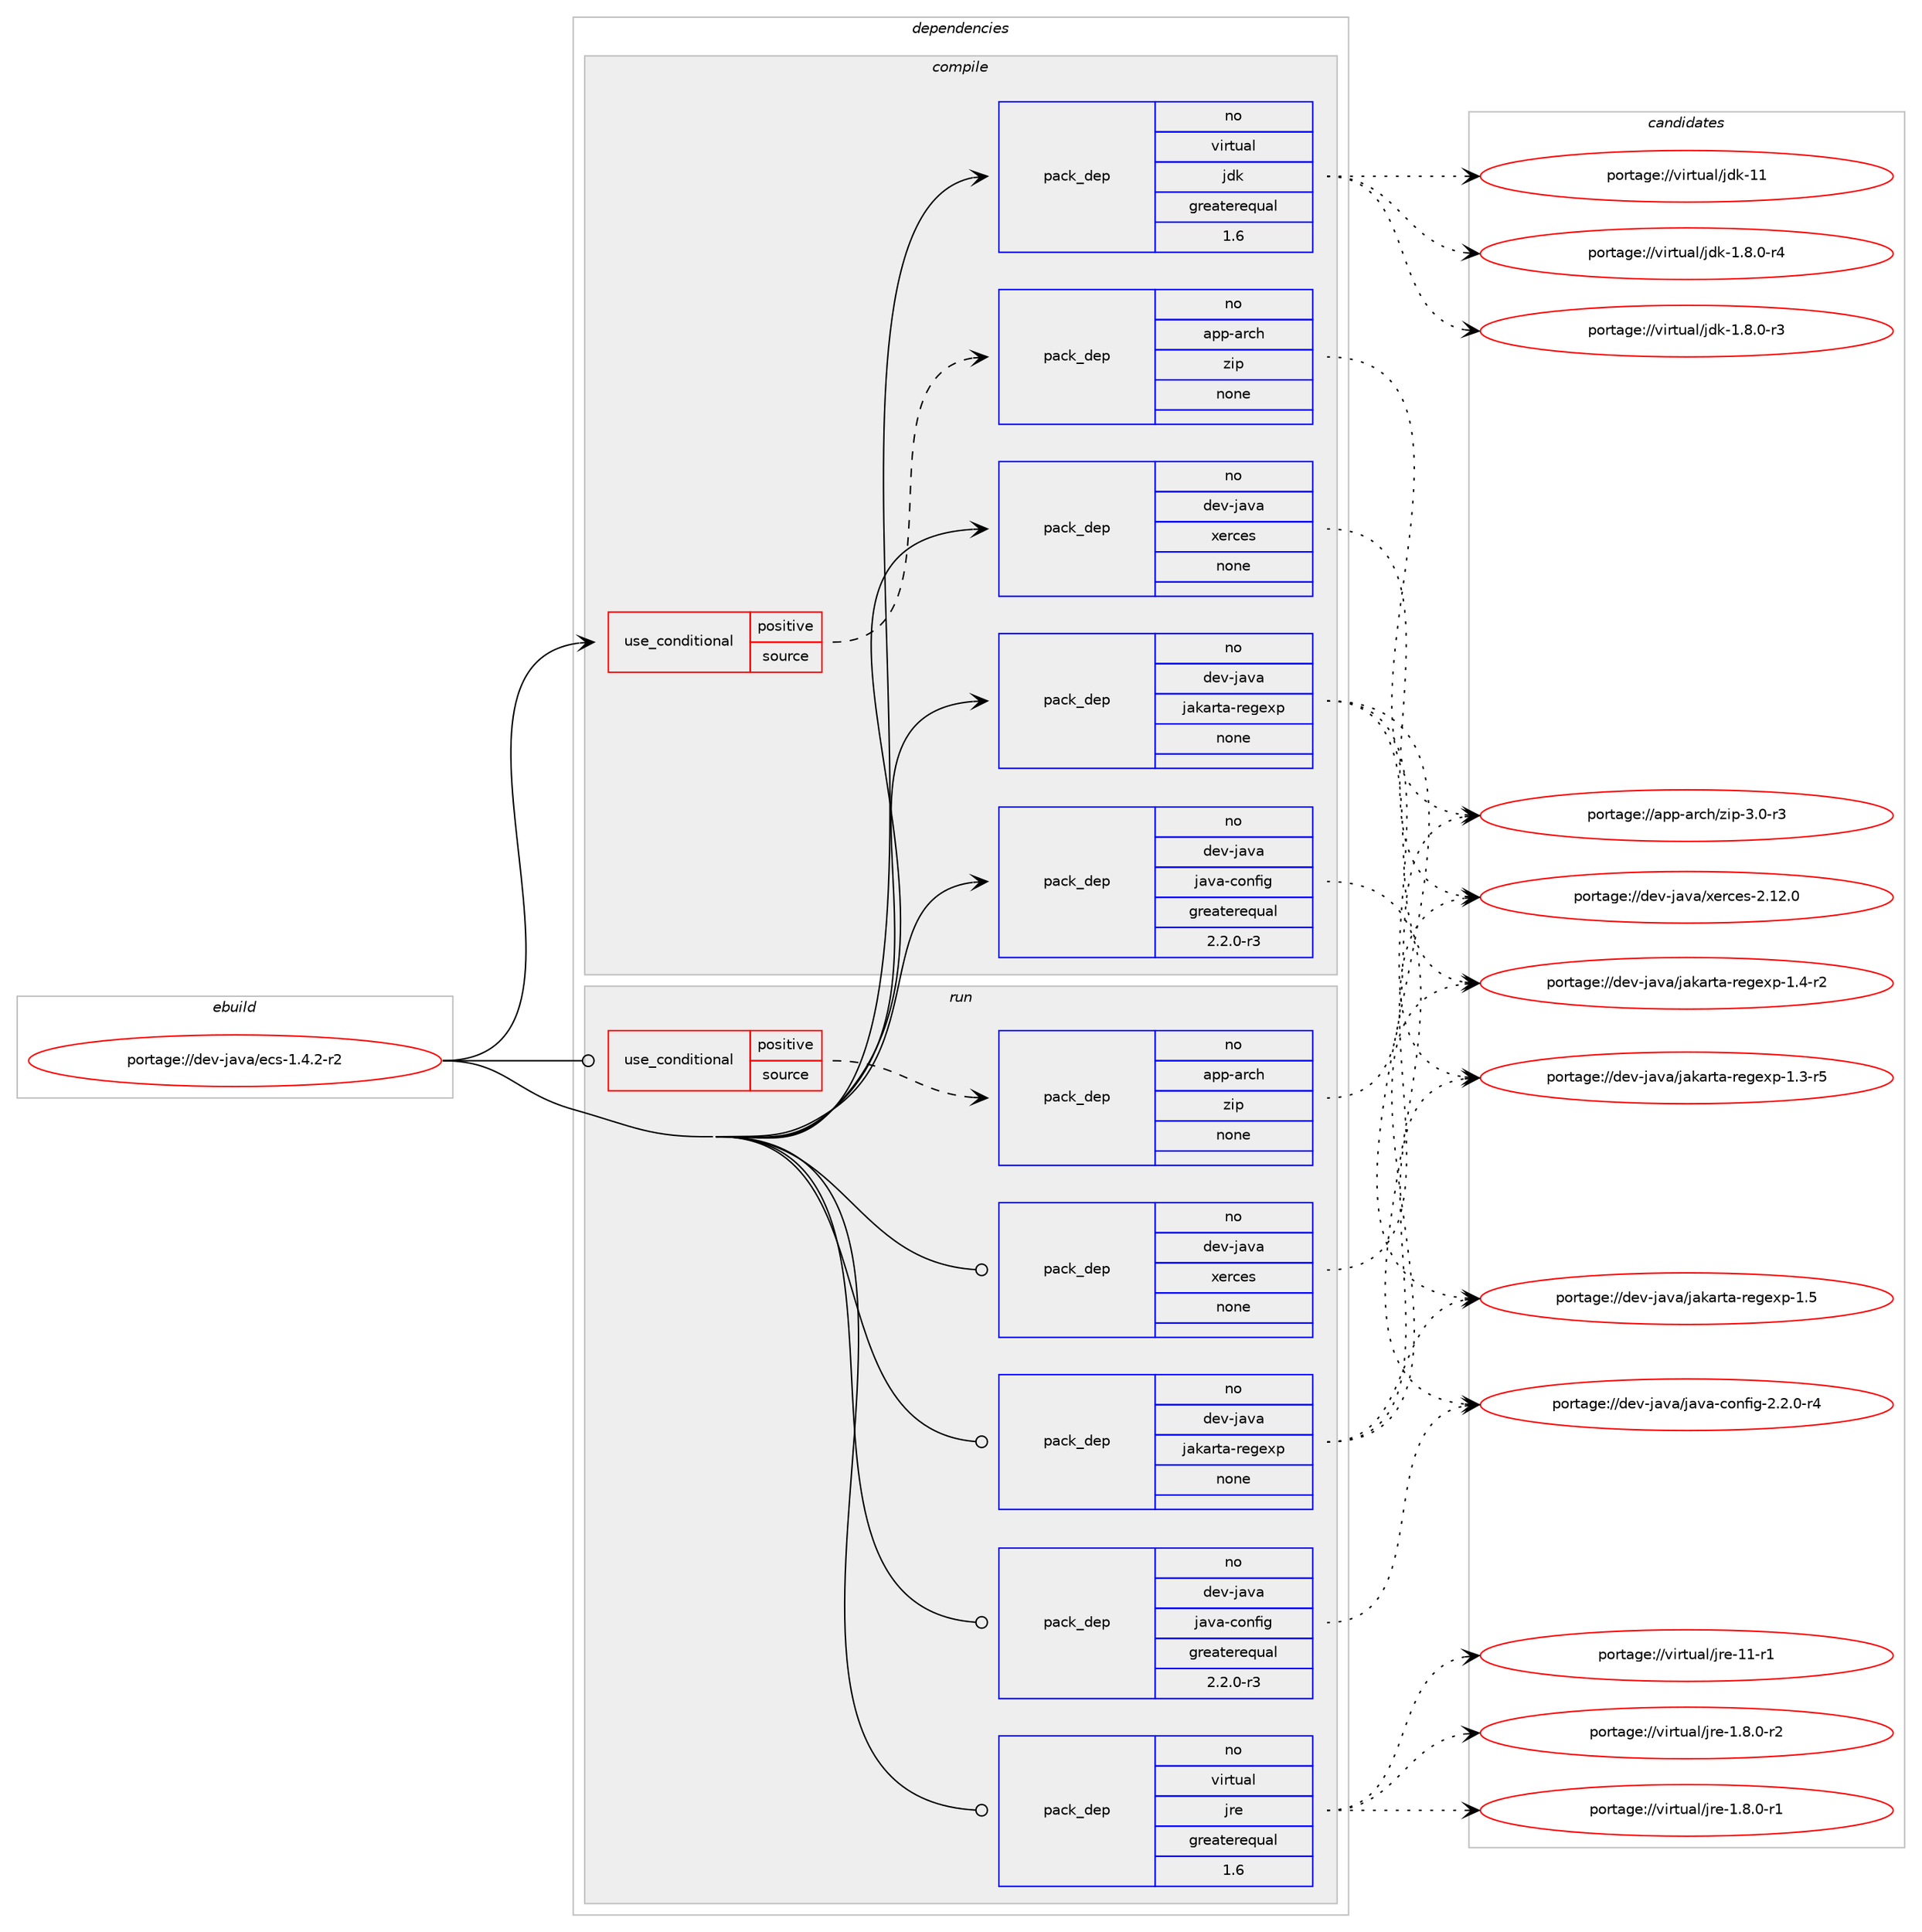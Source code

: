 digraph prolog {

# *************
# Graph options
# *************

newrank=true;
concentrate=true;
compound=true;
graph [rankdir=LR,fontname=Helvetica,fontsize=10,ranksep=1.5];#, ranksep=2.5, nodesep=0.2];
edge  [arrowhead=vee];
node  [fontname=Helvetica,fontsize=10];

# **********
# The ebuild
# **********

subgraph cluster_leftcol {
color=gray;
label=<<i>ebuild</i>>;
id [label="portage://dev-java/ecs-1.4.2-r2", color=red, width=4, href="../dev-java/ecs-1.4.2-r2.svg"];
}

# ****************
# The dependencies
# ****************

subgraph cluster_midcol {
color=gray;
label=<<i>dependencies</i>>;
subgraph cluster_compile {
fillcolor="#eeeeee";
style=filled;
label=<<i>compile</i>>;
subgraph cond130268 {
dependency532121 [label=<<TABLE BORDER="0" CELLBORDER="1" CELLSPACING="0" CELLPADDING="4"><TR><TD ROWSPAN="3" CELLPADDING="10">use_conditional</TD></TR><TR><TD>positive</TD></TR><TR><TD>source</TD></TR></TABLE>>, shape=none, color=red];
subgraph pack396234 {
dependency532122 [label=<<TABLE BORDER="0" CELLBORDER="1" CELLSPACING="0" CELLPADDING="4" WIDTH="220"><TR><TD ROWSPAN="6" CELLPADDING="30">pack_dep</TD></TR><TR><TD WIDTH="110">no</TD></TR><TR><TD>app-arch</TD></TR><TR><TD>zip</TD></TR><TR><TD>none</TD></TR><TR><TD></TD></TR></TABLE>>, shape=none, color=blue];
}
dependency532121:e -> dependency532122:w [weight=20,style="dashed",arrowhead="vee"];
}
id:e -> dependency532121:w [weight=20,style="solid",arrowhead="vee"];
subgraph pack396235 {
dependency532123 [label=<<TABLE BORDER="0" CELLBORDER="1" CELLSPACING="0" CELLPADDING="4" WIDTH="220"><TR><TD ROWSPAN="6" CELLPADDING="30">pack_dep</TD></TR><TR><TD WIDTH="110">no</TD></TR><TR><TD>dev-java</TD></TR><TR><TD>jakarta-regexp</TD></TR><TR><TD>none</TD></TR><TR><TD></TD></TR></TABLE>>, shape=none, color=blue];
}
id:e -> dependency532123:w [weight=20,style="solid",arrowhead="vee"];
subgraph pack396236 {
dependency532124 [label=<<TABLE BORDER="0" CELLBORDER="1" CELLSPACING="0" CELLPADDING="4" WIDTH="220"><TR><TD ROWSPAN="6" CELLPADDING="30">pack_dep</TD></TR><TR><TD WIDTH="110">no</TD></TR><TR><TD>dev-java</TD></TR><TR><TD>java-config</TD></TR><TR><TD>greaterequal</TD></TR><TR><TD>2.2.0-r3</TD></TR></TABLE>>, shape=none, color=blue];
}
id:e -> dependency532124:w [weight=20,style="solid",arrowhead="vee"];
subgraph pack396237 {
dependency532125 [label=<<TABLE BORDER="0" CELLBORDER="1" CELLSPACING="0" CELLPADDING="4" WIDTH="220"><TR><TD ROWSPAN="6" CELLPADDING="30">pack_dep</TD></TR><TR><TD WIDTH="110">no</TD></TR><TR><TD>dev-java</TD></TR><TR><TD>xerces</TD></TR><TR><TD>none</TD></TR><TR><TD></TD></TR></TABLE>>, shape=none, color=blue];
}
id:e -> dependency532125:w [weight=20,style="solid",arrowhead="vee"];
subgraph pack396238 {
dependency532126 [label=<<TABLE BORDER="0" CELLBORDER="1" CELLSPACING="0" CELLPADDING="4" WIDTH="220"><TR><TD ROWSPAN="6" CELLPADDING="30">pack_dep</TD></TR><TR><TD WIDTH="110">no</TD></TR><TR><TD>virtual</TD></TR><TR><TD>jdk</TD></TR><TR><TD>greaterequal</TD></TR><TR><TD>1.6</TD></TR></TABLE>>, shape=none, color=blue];
}
id:e -> dependency532126:w [weight=20,style="solid",arrowhead="vee"];
}
subgraph cluster_compileandrun {
fillcolor="#eeeeee";
style=filled;
label=<<i>compile and run</i>>;
}
subgraph cluster_run {
fillcolor="#eeeeee";
style=filled;
label=<<i>run</i>>;
subgraph cond130269 {
dependency532127 [label=<<TABLE BORDER="0" CELLBORDER="1" CELLSPACING="0" CELLPADDING="4"><TR><TD ROWSPAN="3" CELLPADDING="10">use_conditional</TD></TR><TR><TD>positive</TD></TR><TR><TD>source</TD></TR></TABLE>>, shape=none, color=red];
subgraph pack396239 {
dependency532128 [label=<<TABLE BORDER="0" CELLBORDER="1" CELLSPACING="0" CELLPADDING="4" WIDTH="220"><TR><TD ROWSPAN="6" CELLPADDING="30">pack_dep</TD></TR><TR><TD WIDTH="110">no</TD></TR><TR><TD>app-arch</TD></TR><TR><TD>zip</TD></TR><TR><TD>none</TD></TR><TR><TD></TD></TR></TABLE>>, shape=none, color=blue];
}
dependency532127:e -> dependency532128:w [weight=20,style="dashed",arrowhead="vee"];
}
id:e -> dependency532127:w [weight=20,style="solid",arrowhead="odot"];
subgraph pack396240 {
dependency532129 [label=<<TABLE BORDER="0" CELLBORDER="1" CELLSPACING="0" CELLPADDING="4" WIDTH="220"><TR><TD ROWSPAN="6" CELLPADDING="30">pack_dep</TD></TR><TR><TD WIDTH="110">no</TD></TR><TR><TD>dev-java</TD></TR><TR><TD>jakarta-regexp</TD></TR><TR><TD>none</TD></TR><TR><TD></TD></TR></TABLE>>, shape=none, color=blue];
}
id:e -> dependency532129:w [weight=20,style="solid",arrowhead="odot"];
subgraph pack396241 {
dependency532130 [label=<<TABLE BORDER="0" CELLBORDER="1" CELLSPACING="0" CELLPADDING="4" WIDTH="220"><TR><TD ROWSPAN="6" CELLPADDING="30">pack_dep</TD></TR><TR><TD WIDTH="110">no</TD></TR><TR><TD>dev-java</TD></TR><TR><TD>java-config</TD></TR><TR><TD>greaterequal</TD></TR><TR><TD>2.2.0-r3</TD></TR></TABLE>>, shape=none, color=blue];
}
id:e -> dependency532130:w [weight=20,style="solid",arrowhead="odot"];
subgraph pack396242 {
dependency532131 [label=<<TABLE BORDER="0" CELLBORDER="1" CELLSPACING="0" CELLPADDING="4" WIDTH="220"><TR><TD ROWSPAN="6" CELLPADDING="30">pack_dep</TD></TR><TR><TD WIDTH="110">no</TD></TR><TR><TD>dev-java</TD></TR><TR><TD>xerces</TD></TR><TR><TD>none</TD></TR><TR><TD></TD></TR></TABLE>>, shape=none, color=blue];
}
id:e -> dependency532131:w [weight=20,style="solid",arrowhead="odot"];
subgraph pack396243 {
dependency532132 [label=<<TABLE BORDER="0" CELLBORDER="1" CELLSPACING="0" CELLPADDING="4" WIDTH="220"><TR><TD ROWSPAN="6" CELLPADDING="30">pack_dep</TD></TR><TR><TD WIDTH="110">no</TD></TR><TR><TD>virtual</TD></TR><TR><TD>jre</TD></TR><TR><TD>greaterequal</TD></TR><TR><TD>1.6</TD></TR></TABLE>>, shape=none, color=blue];
}
id:e -> dependency532132:w [weight=20,style="solid",arrowhead="odot"];
}
}

# **************
# The candidates
# **************

subgraph cluster_choices {
rank=same;
color=gray;
label=<<i>candidates</i>>;

subgraph choice396234 {
color=black;
nodesep=1;
choice9711211245971149910447122105112455146484511451 [label="portage://app-arch/zip-3.0-r3", color=red, width=4,href="../app-arch/zip-3.0-r3.svg"];
dependency532122:e -> choice9711211245971149910447122105112455146484511451:w [style=dotted,weight="100"];
}
subgraph choice396235 {
color=black;
nodesep=1;
choice100101118451069711897471069710797114116974511410110310112011245494653 [label="portage://dev-java/jakarta-regexp-1.5", color=red, width=4,href="../dev-java/jakarta-regexp-1.5.svg"];
choice1001011184510697118974710697107971141169745114101103101120112454946524511450 [label="portage://dev-java/jakarta-regexp-1.4-r2", color=red, width=4,href="../dev-java/jakarta-regexp-1.4-r2.svg"];
choice1001011184510697118974710697107971141169745114101103101120112454946514511453 [label="portage://dev-java/jakarta-regexp-1.3-r5", color=red, width=4,href="../dev-java/jakarta-regexp-1.3-r5.svg"];
dependency532123:e -> choice100101118451069711897471069710797114116974511410110310112011245494653:w [style=dotted,weight="100"];
dependency532123:e -> choice1001011184510697118974710697107971141169745114101103101120112454946524511450:w [style=dotted,weight="100"];
dependency532123:e -> choice1001011184510697118974710697107971141169745114101103101120112454946514511453:w [style=dotted,weight="100"];
}
subgraph choice396236 {
color=black;
nodesep=1;
choice10010111845106971189747106971189745991111101021051034550465046484511452 [label="portage://dev-java/java-config-2.2.0-r4", color=red, width=4,href="../dev-java/java-config-2.2.0-r4.svg"];
dependency532124:e -> choice10010111845106971189747106971189745991111101021051034550465046484511452:w [style=dotted,weight="100"];
}
subgraph choice396237 {
color=black;
nodesep=1;
choice100101118451069711897471201011149910111545504649504648 [label="portage://dev-java/xerces-2.12.0", color=red, width=4,href="../dev-java/xerces-2.12.0.svg"];
dependency532125:e -> choice100101118451069711897471201011149910111545504649504648:w [style=dotted,weight="100"];
}
subgraph choice396238 {
color=black;
nodesep=1;
choice1181051141161179710847106100107454949 [label="portage://virtual/jdk-11", color=red, width=4,href="../virtual/jdk-11.svg"];
choice11810511411611797108471061001074549465646484511452 [label="portage://virtual/jdk-1.8.0-r4", color=red, width=4,href="../virtual/jdk-1.8.0-r4.svg"];
choice11810511411611797108471061001074549465646484511451 [label="portage://virtual/jdk-1.8.0-r3", color=red, width=4,href="../virtual/jdk-1.8.0-r3.svg"];
dependency532126:e -> choice1181051141161179710847106100107454949:w [style=dotted,weight="100"];
dependency532126:e -> choice11810511411611797108471061001074549465646484511452:w [style=dotted,weight="100"];
dependency532126:e -> choice11810511411611797108471061001074549465646484511451:w [style=dotted,weight="100"];
}
subgraph choice396239 {
color=black;
nodesep=1;
choice9711211245971149910447122105112455146484511451 [label="portage://app-arch/zip-3.0-r3", color=red, width=4,href="../app-arch/zip-3.0-r3.svg"];
dependency532128:e -> choice9711211245971149910447122105112455146484511451:w [style=dotted,weight="100"];
}
subgraph choice396240 {
color=black;
nodesep=1;
choice100101118451069711897471069710797114116974511410110310112011245494653 [label="portage://dev-java/jakarta-regexp-1.5", color=red, width=4,href="../dev-java/jakarta-regexp-1.5.svg"];
choice1001011184510697118974710697107971141169745114101103101120112454946524511450 [label="portage://dev-java/jakarta-regexp-1.4-r2", color=red, width=4,href="../dev-java/jakarta-regexp-1.4-r2.svg"];
choice1001011184510697118974710697107971141169745114101103101120112454946514511453 [label="portage://dev-java/jakarta-regexp-1.3-r5", color=red, width=4,href="../dev-java/jakarta-regexp-1.3-r5.svg"];
dependency532129:e -> choice100101118451069711897471069710797114116974511410110310112011245494653:w [style=dotted,weight="100"];
dependency532129:e -> choice1001011184510697118974710697107971141169745114101103101120112454946524511450:w [style=dotted,weight="100"];
dependency532129:e -> choice1001011184510697118974710697107971141169745114101103101120112454946514511453:w [style=dotted,weight="100"];
}
subgraph choice396241 {
color=black;
nodesep=1;
choice10010111845106971189747106971189745991111101021051034550465046484511452 [label="portage://dev-java/java-config-2.2.0-r4", color=red, width=4,href="../dev-java/java-config-2.2.0-r4.svg"];
dependency532130:e -> choice10010111845106971189747106971189745991111101021051034550465046484511452:w [style=dotted,weight="100"];
}
subgraph choice396242 {
color=black;
nodesep=1;
choice100101118451069711897471201011149910111545504649504648 [label="portage://dev-java/xerces-2.12.0", color=red, width=4,href="../dev-java/xerces-2.12.0.svg"];
dependency532131:e -> choice100101118451069711897471201011149910111545504649504648:w [style=dotted,weight="100"];
}
subgraph choice396243 {
color=black;
nodesep=1;
choice11810511411611797108471061141014549494511449 [label="portage://virtual/jre-11-r1", color=red, width=4,href="../virtual/jre-11-r1.svg"];
choice11810511411611797108471061141014549465646484511450 [label="portage://virtual/jre-1.8.0-r2", color=red, width=4,href="../virtual/jre-1.8.0-r2.svg"];
choice11810511411611797108471061141014549465646484511449 [label="portage://virtual/jre-1.8.0-r1", color=red, width=4,href="../virtual/jre-1.8.0-r1.svg"];
dependency532132:e -> choice11810511411611797108471061141014549494511449:w [style=dotted,weight="100"];
dependency532132:e -> choice11810511411611797108471061141014549465646484511450:w [style=dotted,weight="100"];
dependency532132:e -> choice11810511411611797108471061141014549465646484511449:w [style=dotted,weight="100"];
}
}

}
